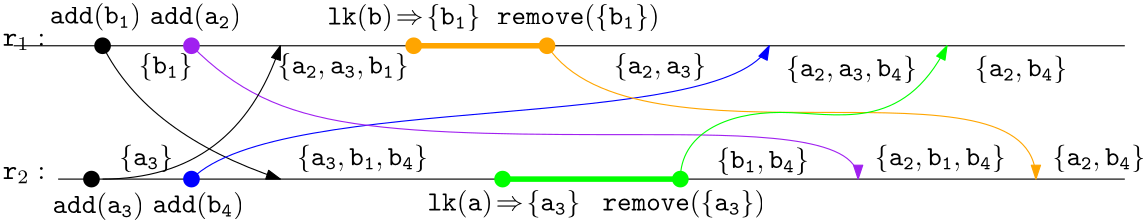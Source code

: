 <?xml version="1.0"?>
<!DOCTYPE ipe SYSTEM "ipe.dtd">
<ipe version="70206" creator="Ipe 7.2.7">
<info created="D:20180629103737" modified="D:20180629103737"/>
<ipestyle name="basic">
<symbol name="arrow/arc(spx)">
<path stroke="sym-stroke" fill="sym-stroke" pen="sym-pen">
0 0 m
-1 0.333 l
-1 -0.333 l
h
</path>
</symbol>
<symbol name="arrow/farc(spx)">
<path stroke="sym-stroke" fill="white" pen="sym-pen">
0 0 m
-1 0.333 l
-1 -0.333 l
h
</path>
</symbol>
<symbol name="arrow/ptarc(spx)">
<path stroke="sym-stroke" fill="sym-stroke" pen="sym-pen">
0 0 m
-1 0.333 l
-0.8 0 l
-1 -0.333 l
h
</path>
</symbol>
<symbol name="arrow/fptarc(spx)">
<path stroke="sym-stroke" fill="white" pen="sym-pen">
0 0 m
-1 0.333 l
-0.8 0 l
-1 -0.333 l
h
</path>
</symbol>
<symbol name="mark/circle(sx)" transformations="translations">
<path fill="sym-stroke">
0.6 0 0 0.6 0 0 e
0.4 0 0 0.4 0 0 e
</path>
</symbol>
<symbol name="mark/disk(sx)" transformations="translations">
<path fill="sym-stroke">
0.6 0 0 0.6 0 0 e
</path>
</symbol>
<symbol name="mark/fdisk(sfx)" transformations="translations">
<group>
<path fill="sym-fill">
0.5 0 0 0.5 0 0 e
</path>
<path fill="sym-stroke" fillrule="eofill">
0.6 0 0 0.6 0 0 e
0.4 0 0 0.4 0 0 e
</path>
</group>
</symbol>
<symbol name="mark/box(sx)" transformations="translations">
<path fill="sym-stroke" fillrule="eofill">
-0.6 -0.6 m
0.6 -0.6 l
0.6 0.6 l
-0.6 0.6 l
h
-0.4 -0.4 m
0.4 -0.4 l
0.4 0.4 l
-0.4 0.4 l
h
</path>
</symbol>
<symbol name="mark/square(sx)" transformations="translations">
<path fill="sym-stroke">
-0.6 -0.6 m
0.6 -0.6 l
0.6 0.6 l
-0.6 0.6 l
h
</path>
</symbol>
<symbol name="mark/fsquare(sfx)" transformations="translations">
<group>
<path fill="sym-fill">
-0.5 -0.5 m
0.5 -0.5 l
0.5 0.5 l
-0.5 0.5 l
h
</path>
<path fill="sym-stroke" fillrule="eofill">
-0.6 -0.6 m
0.6 -0.6 l
0.6 0.6 l
-0.6 0.6 l
h
-0.4 -0.4 m
0.4 -0.4 l
0.4 0.4 l
-0.4 0.4 l
h
</path>
</group>
</symbol>
<symbol name="mark/cross(sx)" transformations="translations">
<group>
<path fill="sym-stroke">
-0.43 -0.57 m
0.57 0.43 l
0.43 0.57 l
-0.57 -0.43 l
h
</path>
<path fill="sym-stroke">
-0.43 0.57 m
0.57 -0.43 l
0.43 -0.57 l
-0.57 0.43 l
h
</path>
</group>
</symbol>
<symbol name="arrow/fnormal(spx)">
<path stroke="sym-stroke" fill="white" pen="sym-pen">
0 0 m
-1 0.333 l
-1 -0.333 l
h
</path>
</symbol>
<symbol name="arrow/pointed(spx)">
<path stroke="sym-stroke" fill="sym-stroke" pen="sym-pen">
0 0 m
-1 0.333 l
-0.8 0 l
-1 -0.333 l
h
</path>
</symbol>
<symbol name="arrow/fpointed(spx)">
<path stroke="sym-stroke" fill="white" pen="sym-pen">
0 0 m
-1 0.333 l
-0.8 0 l
-1 -0.333 l
h
</path>
</symbol>
<symbol name="arrow/linear(spx)">
<path stroke="sym-stroke" pen="sym-pen">
-1 0.333 m
0 0 l
-1 -0.333 l
</path>
</symbol>
<symbol name="arrow/fdouble(spx)">
<path stroke="sym-stroke" fill="white" pen="sym-pen">
0 0 m
-1 0.333 l
-1 -0.333 l
h
-1 0 m
-2 0.333 l
-2 -0.333 l
h
</path>
</symbol>
<symbol name="arrow/double(spx)">
<path stroke="sym-stroke" fill="sym-stroke" pen="sym-pen">
0 0 m
-1 0.333 l
-1 -0.333 l
h
-1 0 m
-2 0.333 l
-2 -0.333 l
h
</path>
</symbol>
<pen name="heavier" value="0.8"/>
<pen name="fat" value="1.2"/>
<pen name="ultrafat" value="2"/>
<symbolsize name="large" value="5"/>
<symbolsize name="small" value="2"/>
<symbolsize name="tiny" value="1.1"/>
<arrowsize name="large" value="10"/>
<arrowsize name="small" value="5"/>
<arrowsize name="tiny" value="3"/>
<color name="red" value="1 0 0"/>
<color name="green" value="0 1 0"/>
<color name="blue" value="0 0 1"/>
<color name="yellow" value="1 1 0"/>
<color name="orange" value="1 0.647 0"/>
<color name="gold" value="1 0.843 0"/>
<color name="purple" value="0.627 0.125 0.941"/>
<color name="gray" value="0.745"/>
<color name="brown" value="0.647 0.165 0.165"/>
<color name="navy" value="0 0 0.502"/>
<color name="pink" value="1 0.753 0.796"/>
<color name="seagreen" value="0.18 0.545 0.341"/>
<color name="turquoise" value="0.251 0.878 0.816"/>
<color name="violet" value="0.933 0.51 0.933"/>
<color name="darkblue" value="0 0 0.545"/>
<color name="darkcyan" value="0 0.545 0.545"/>
<color name="darkgray" value="0.663"/>
<color name="darkgreen" value="0 0.392 0"/>
<color name="darkmagenta" value="0.545 0 0.545"/>
<color name="darkorange" value="1 0.549 0"/>
<color name="darkred" value="0.545 0 0"/>
<color name="lightblue" value="0.678 0.847 0.902"/>
<color name="lightcyan" value="0.878 1 1"/>
<color name="lightgray" value="0.827"/>
<color name="lightgreen" value="0.565 0.933 0.565"/>
<color name="lightyellow" value="1 1 0.878"/>
<dashstyle name="dashed" value="[4] 0"/>
<dashstyle name="dotted" value="[1 3] 0"/>
<dashstyle name="dash dotted" value="[4 2 1 2] 0"/>
<dashstyle name="dash dot dotted" value="[4 2 1 2 1 2] 0"/>
<textsize name="large" value="\large"/>
<textsize name="Large" value="\Large"/>
<textsize name="LARGE" value="\LARGE"/>
<textsize name="huge" value="\huge"/>
<textsize name="Huge" value="\Huge"/>
<textsize name="small" value="\small"/>
<textsize name="footnote" value="\footnotesize"/>
<textsize name="tiny" value="\tiny"/>
<textstyle name="center" begin="\begin{center}" end="\end{center}"/>
<textstyle name="itemize" begin="\begin{itemize}" end="\end{itemize}"/>
<textstyle name="item" begin="\begin{itemize}\item{}" end="\end{itemize}"/>
<gridsize name="4 pts" value="4"/>
<gridsize name="8 pts (~3 mm)" value="8"/>
<gridsize name="16 pts (~6 mm)" value="16"/>
<gridsize name="32 pts (~12 mm)" value="32"/>
<gridsize name="10 pts (~3.5 mm)" value="10"/>
<gridsize name="20 pts (~7 mm)" value="20"/>
<gridsize name="14 pts (~5 mm)" value="14"/>
<gridsize name="28 pts (~10 mm)" value="28"/>
<gridsize name="56 pts (~20 mm)" value="56"/>
<anglesize name="90 deg" value="90"/>
<anglesize name="60 deg" value="60"/>
<anglesize name="45 deg" value="45"/>
<anglesize name="30 deg" value="30"/>
<anglesize name="22.5 deg" value="22.5"/>
<opacity name="10%" value="0.1"/>
<opacity name="30%" value="0.3"/>
<opacity name="50%" value="0.5"/>
<opacity name="75%" value="0.75"/>
<tiling name="falling" angle="-60" step="4" width="1"/>
<tiling name="rising" angle="30" step="4" width="1"/>
</ipestyle>
<page>
<layer name="alpha"/>
<view layers="alpha" active="alpha"/>
<path layer="alpha" stroke="black">
48 784 m
448 784 l
</path>
<use matrix="1 0 0 1 -152 540" name="mark/disk(sx)" pos="232 244" size="large" stroke="black"/>
<path matrix="1 0 0 1 -80 16" stroke="black">
208 720 m
45.2548 0 0 -45.2548 176 752 208 720 a
</path>
<path stroke="black" arrow="normal/small">
80 784 m
96 752
144 736 c
</path>
<text matrix="1 0 0 1 -83 -8" transformations="translations" pos="144 800" stroke="black" type="label" width="32.873" height="7.473" depth="2.49" valign="baseline" style="math">\mathtt{add(b_1)}</text>
<path stroke="black">
64 736 m
448 736 l
</path>
<text matrix="1 0 0 1 -4.695 348" transformations="translations" pos="64 436" stroke="black" type="label" width="15.234" height="4.294" depth="1.49" halign="right" valign="baseline" style="math">\ensuremath{\mathtt{r}}_1:</text>
<text matrix="1 0 0 1 -4.695 300" transformations="translations" pos="64 436" stroke="black" type="label" width="15.234" height="4.294" depth="1.49" halign="right" valign="baseline" style="math">\ensuremath{\mathtt{r}}_2:</text>
<text matrix="1 0 0 1 -82 -78.7" transformations="translations" pos="144 800" stroke="black" type="label" width="32.873" height="7.473" depth="2.49" valign="bottom" style="math">\mathtt{add(a_3)}</text>
<use matrix="1 0 0 1 -160 16" name="mark/disk(sx)" pos="240 768" size="normal" stroke="black"/>
<use matrix="1 0 0 1 -160 16" name="mark/disk(sx)" pos="240 768" size="normal" stroke="black"/>
<use matrix="1 0 0 1 -160 16" name="mark/disk(sx)" pos="240 768" size="normal" stroke="black"/>
<use matrix="1 0 0 1 -156 492" name="mark/disk(sx)" pos="232 244" size="large" stroke="black"/>
<use matrix="1 0 0 1 -164 -32" name="mark/disk(sx)" pos="240 768" size="normal" stroke="black"/>
<use matrix="1 0 0 1 -164 -32" name="mark/disk(sx)" pos="240 768" size="normal" stroke="black"/>
<use matrix="1 0 0 1 -164 -32" name="mark/disk(sx)" pos="240 768" size="normal" stroke="black"/>
<path stroke="blue" arrow="normal/small">
112 736 m
144 768
304 752
320 784 c
</path>
<path stroke="purple" arrow="normal/small">
112 784 m
128 768
160 752
272 752
352 752
352 736 c
</path>
<path stroke="orange" arrow="normal/small">
240 784 m
272 736
416 784
416 736 c
</path>
<path stroke="green" arrow="normal/small">
288 736 m
288 752
320 768
368 752
384 784 c
</path>
<use matrix="1 0 0 1 -120 540" name="mark/disk(sx)" pos="232 244" size="large" stroke="purple"/>
<use matrix="1 0 0 1 -128 16" name="mark/disk(sx)" pos="240 768" size="normal" stroke="purple"/>
<use matrix="1 0 0 1 -128 16" name="mark/disk(sx)" pos="240 768" size="normal" stroke="purple"/>
<use matrix="1 0 0 1 -128 16" name="mark/disk(sx)" pos="240 768" size="normal" stroke="purple"/>
<use matrix="1 0 0 1 8 540" name="mark/disk(sx)" pos="232 244" size="large" stroke="orange"/>
<use matrix="1 0 0 1 0 16" name="mark/disk(sx)" pos="240 768" size="normal" stroke="orange"/>
<use matrix="1 0 0 1 0 16" name="mark/disk(sx)" pos="240 768" size="normal" stroke="orange"/>
<use matrix="1 0 0 1 0 16" name="mark/disk(sx)" pos="240 768" size="normal" stroke="orange"/>
<use matrix="1 0 0 1 -120 492" name="mark/disk(sx)" pos="232 244" size="large" stroke="blue"/>
<use matrix="1 0 0 1 -128 -32" name="mark/disk(sx)" pos="240 768" size="normal" stroke="blue"/>
<use matrix="1 0 0 1 -128 -32" name="mark/disk(sx)" pos="240 768" size="normal" stroke="blue"/>
<use matrix="1 0 0 1 -128 -32" name="mark/disk(sx)" pos="240 768" size="normal" stroke="blue"/>
<use matrix="1 0 0 1 56 492" name="mark/disk(sx)" pos="232 244" size="large" stroke="green"/>
<use matrix="1 0 0 1 48 -32" name="mark/disk(sx)" pos="240 768" size="normal" stroke="green"/>
<use matrix="1 0 0 1 48 -32" name="mark/disk(sx)" pos="240 768" size="normal" stroke="green"/>
<use matrix="1 0 0 1 48 -32" name="mark/disk(sx)" pos="240 768" size="normal" stroke="green"/>
<path matrix="1 0 0 1 -16 0" stroke="black" arrow="normal/small">
96 736 m
144 736
160 784 c
</path>
<text matrix="1 0 0 1 -46 -76" transformations="translations" pos="144 800" stroke="black" type="label" width="32.873" height="7.473" depth="2.49" valign="baseline" style="math">\mathtt{add(b_4)}</text>
<text matrix="1 0 0 1 -47 -10.7" transformations="translations" pos="144 800" stroke="black" type="label" width="32.873" height="7.473" depth="2.49" valign="bottom" style="math">\mathtt{add(a_2)}</text>
<text matrix="1 0 0 1 116 -77.8" transformations="translations" pos="144 800" stroke="black" type="label" width="58.527" height="7.473" depth="2.49" valign="bottom" style="math">\mathtt{remove(\{a_3\})}</text>
<text matrix="1 0 0 1 78 -10.8" transformations="translations" pos="144 800" stroke="black" type="label" width="58.527" height="7.473" depth="2.49" valign="bottom" style="math">\mathtt{remove(\{b_1\})}</text>
<text matrix="1 0 0 1 -51 -26" transformations="translations" pos="144 800" stroke="black" type="label" width="19.396" height="7.473" depth="2.49" valign="baseline" style="math">\{\mathtt{b_1}\}</text>
<text matrix="1 0 0 1 157 -60" transformations="translations" pos="144 800" stroke="black" type="label" width="33.257" height="7.473" depth="2.49" valign="baseline" style="math">\{\mathtt{b_1, b_4}\}</text>
<text matrix="1 0 0 1 -58 -59" transformations="translations" pos="144 800" stroke="black" type="label" width="19.396" height="7.473" depth="2.49" valign="baseline" style="math">\{\mathtt{a_3}\}</text>
<text matrix="1 0 0 1 120 -26" transformations="translations" pos="144 800" stroke="black" type="label" width="33.257" height="7.473" depth="2.49" valign="baseline" style="math">\{\mathtt{a_2, a_3}\}</text>
<text matrix="1 0 0 1 -1 -26" transformations="translations" pos="144 800" stroke="black" type="label" width="47.118" height="7.473" depth="2.49" valign="baseline" style="math">\{\mathtt{a_2, a_3, b_1}\}</text>
<text matrix="1 0 0 1 6 -59" transformations="translations" pos="144 800" stroke="black" type="label" width="47.118" height="7.473" depth="2.49" valign="baseline" style="math">\{\mathtt{a_3, b_1, b_4}\}</text>
<text matrix="1 0 0 1 182 -27" transformations="translations" pos="144 800" stroke="black" type="label" width="47.118" height="7.473" depth="2.49" valign="baseline" style="math">\{\mathtt{a_2, a_3, b_4}\}</text>
<text matrix="1 0 0 1 250 -27" transformations="translations" pos="144 800" stroke="black" type="label" width="33.257" height="7.473" depth="2.49" valign="baseline" style="math">\{\mathtt{a_2, b_4}\}</text>
<text matrix="1 0 0 1 214 -59" transformations="translations" pos="144 800" stroke="black" type="label" width="47.118" height="7.473" depth="2.49" valign="baseline" style="math">\{\mathtt{a_2, b_1, b_4}\}</text>
<text matrix="1 0 0 1 278 -59" transformations="translations" pos="144 800" stroke="black" type="label" width="33.257" height="7.473" depth="2.49" valign="baseline" style="math">\{\mathtt{a_2, b_4}\}</text>
<use matrix="1 0 0 1 -40 540" name="mark/disk(sx)" pos="232 244" size="large" stroke="orange"/>
<use matrix="1 0 0 1 -48 16" name="mark/disk(sx)" pos="240 768" size="normal" stroke="orange"/>
<use matrix="1 0 0 1 -48 16" name="mark/disk(sx)" pos="240 768" size="normal" stroke="orange"/>
<use matrix="1 0 0 1 -48 16" name="mark/disk(sx)" pos="240 768" size="normal" stroke="orange"/>
<text matrix="1 0 0 1 17 -10.8" transformations="translations" pos="144 800" stroke="black" type="label" width="55.012" height="7.473" depth="2.49" valign="bottom" style="math">\mathtt{lk(b)\!\Rightarrow\!\{b_1\}}</text>
<path stroke="orange" pen="ultrafat">
192 784 m
240 784 l
</path>
<use matrix="1 0 0 1 -8 492" name="mark/disk(sx)" pos="232 244" size="large" stroke="green"/>
<use matrix="1 0 0 1 -16 -32" name="mark/disk(sx)" pos="240 768" size="normal" stroke="green"/>
<use matrix="1 0 0 1 -16 -32" name="mark/disk(sx)" pos="240 768" size="normal" stroke="green"/>
<use matrix="1 0 0 1 -16 -32" name="mark/disk(sx)" pos="240 768" size="normal" stroke="green"/>
<path stroke="green" pen="ultrafat">
224 736 m
288 736 l
272 736 l
</path>
<text matrix="1 0 0 1 53 -77.8" transformations="translations" pos="144 800" stroke="black" type="label" width="55.012" height="7.473" depth="2.49" valign="bottom" style="math">\mathtt{lk(a)\!\Rightarrow\!\{a_3\}}</text>
</page>
</ipe>
